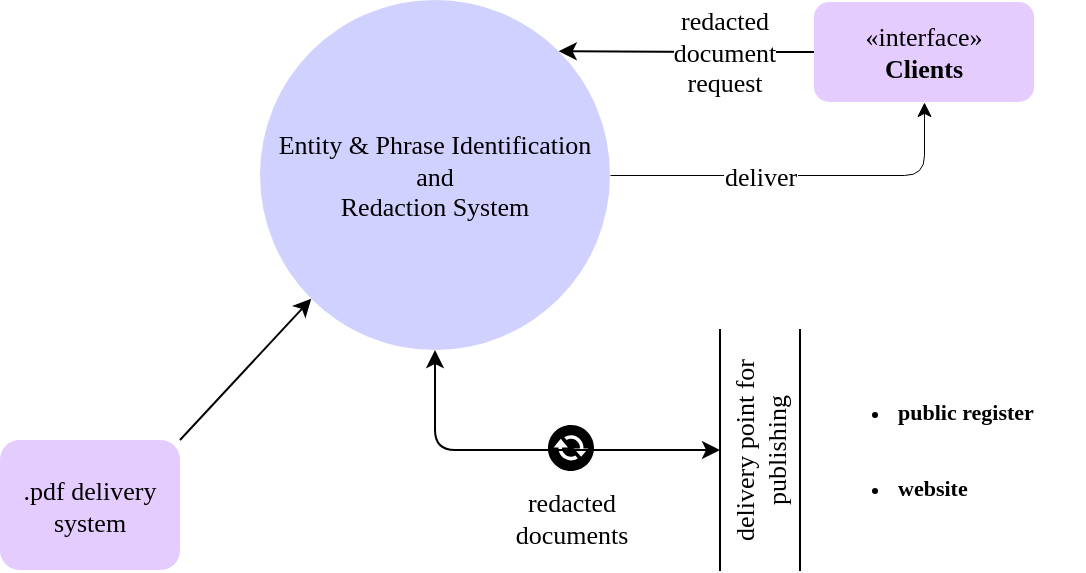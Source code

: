 <mxfile version="22.1.2" type="device" pages="4">
  <diagram id="KTF9QBrRctu0VxLxz5ek" name="context">
    <mxGraphModel dx="1098" dy="699" grid="1" gridSize="10" guides="1" tooltips="1" connect="1" arrows="1" fold="1" page="1" pageScale="1" pageWidth="827" pageHeight="1169" math="0" shadow="0">
      <root>
        <mxCell id="0" />
        <mxCell id="1" parent="0" />
        <mxCell id="zKZKzI_gEkbjiFkiiNMI-8" style="edgeStyle=orthogonalEdgeStyle;rounded=1;orthogonalLoop=1;jettySize=auto;html=1;entryX=0.5;entryY=1;entryDx=0;entryDy=0;strokeWidth=0.5;fontFamily=EB Garamond;fontSize=13;" parent="1" source="zKZKzI_gEkbjiFkiiNMI-1" target="zKZKzI_gEkbjiFkiiNMI-3" edge="1">
          <mxGeometry relative="1" as="geometry" />
        </mxCell>
        <mxCell id="zKZKzI_gEkbjiFkiiNMI-12" value="deliver" style="edgeLabel;html=1;align=center;verticalAlign=middle;resizable=0;points=[];fontFamily=EB Garamond;fontSize=13;" parent="zKZKzI_gEkbjiFkiiNMI-8" vertex="1" connectable="0">
          <mxGeometry x="-0.225" y="1" relative="1" as="geometry">
            <mxPoint y="1" as="offset" />
          </mxGeometry>
        </mxCell>
        <mxCell id="zKZKzI_gEkbjiFkiiNMI-17" style="edgeStyle=orthogonalEdgeStyle;rounded=1;orthogonalLoop=1;jettySize=auto;html=1;entryX=0.5;entryY=1;entryDx=0;entryDy=0;exitX=0.5;exitY=1;exitDx=0;exitDy=0;startArrow=classic;startFill=1;fontFamily=EB Garamond;fontSize=13;" parent="1" source="zKZKzI_gEkbjiFkiiNMI-1" target="zKZKzI_gEkbjiFkiiNMI-16" edge="1">
          <mxGeometry relative="1" as="geometry">
            <Array as="points">
              <mxPoint x="378" y="445" />
            </Array>
          </mxGeometry>
        </mxCell>
        <mxCell id="zKZKzI_gEkbjiFkiiNMI-1" value="Entity &amp; Phrase Identification and&#xa; Redaction System" style="ellipse;aspect=fixed;strokeWidth=2;whiteSpace=wrap;fontFamily=EB Garamond;fontSize=13;labelBackgroundColor=none;fillColor=#6666FF;opacity=30;strokeColor=none;" parent="1" vertex="1">
          <mxGeometry x="290" y="220" width="175" height="175" as="geometry" />
        </mxCell>
        <mxCell id="zKZKzI_gEkbjiFkiiNMI-10" style="rounded=0;orthogonalLoop=1;jettySize=auto;html=1;entryX=0;entryY=1;entryDx=0;entryDy=0;exitX=1;exitY=0;exitDx=0;exitDy=0;fontFamily=EB Garamond;fontSize=13;" parent="1" source="zKZKzI_gEkbjiFkiiNMI-2" target="zKZKzI_gEkbjiFkiiNMI-1" edge="1">
          <mxGeometry relative="1" as="geometry" />
        </mxCell>
        <mxCell id="zKZKzI_gEkbjiFkiiNMI-2" value=".pdf delivery system" style="rounded=1;whiteSpace=wrap;html=1;fontFamily=EB Garamond;fontSize=13;fillColor=#7F00FF;opacity=20;strokeColor=none;" parent="1" vertex="1">
          <mxGeometry x="160" y="440" width="90" height="65" as="geometry" />
        </mxCell>
        <mxCell id="zKZKzI_gEkbjiFkiiNMI-9" style="edgeStyle=orthogonalEdgeStyle;rounded=0;orthogonalLoop=1;jettySize=auto;html=1;entryX=1;entryY=0;entryDx=0;entryDy=0;exitX=0;exitY=0.5;exitDx=0;exitDy=0;fontFamily=EB Garamond;fontSize=13;" parent="1" source="zKZKzI_gEkbjiFkiiNMI-3" target="zKZKzI_gEkbjiFkiiNMI-1" edge="1">
          <mxGeometry relative="1" as="geometry" />
        </mxCell>
        <mxCell id="zKZKzI_gEkbjiFkiiNMI-11" value="redacted&lt;br style=&quot;font-size: 13px;&quot;&gt;document &lt;br style=&quot;font-size: 13px;&quot;&gt;request" style="edgeLabel;html=1;align=center;verticalAlign=middle;resizable=0;points=[];fontFamily=EB Garamond;fontSize=13;" parent="zKZKzI_gEkbjiFkiiNMI-9" vertex="1" connectable="0">
          <mxGeometry x="-0.203" relative="1" as="geometry">
            <mxPoint x="6" as="offset" />
          </mxGeometry>
        </mxCell>
        <mxCell id="zKZKzI_gEkbjiFkiiNMI-3" value="«interface»&lt;br style=&quot;font-size: 13px;&quot;&gt;&lt;b style=&quot;font-size: 13px;&quot;&gt;Clients&lt;/b&gt;" style="html=1;whiteSpace=wrap;rounded=1;fontFamily=EB Garamond;fontSize=13;fillColor=#7F00FF;opacity=20;strokeColor=none;" parent="1" vertex="1">
          <mxGeometry x="567" y="221" width="110" height="50" as="geometry" />
        </mxCell>
        <mxCell id="zKZKzI_gEkbjiFkiiNMI-16" value="delivery point for publishing" style="shape=partialRectangle;whiteSpace=wrap;html=1;left=0;right=0;fillColor=none;direction=south;horizontal=0;fontFamily=EB Garamond;fontSize=13;" parent="1" vertex="1">
          <mxGeometry x="520" y="385" width="40" height="120" as="geometry" />
        </mxCell>
        <mxCell id="zKZKzI_gEkbjiFkiiNMI-19" value="" style="sketch=0;pointerEvents=1;shadow=0;dashed=0;html=1;strokeColor=none;fillColor=#000000;labelPosition=center;verticalLabelPosition=bottom;verticalAlign=top;outlineConnect=0;align=center;shape=mxgraph.office.communications.exchange_active_sync;rotation=0;fontFamily=EB Garamond;fontSize=13;" parent="1" vertex="1">
          <mxGeometry x="434" y="432.5" width="23" height="23" as="geometry" />
        </mxCell>
        <mxCell id="zKZKzI_gEkbjiFkiiNMI-23" value="redacted&lt;br style=&quot;font-size: 13px;&quot;&gt;documents" style="text;html=1;strokeColor=none;fillColor=none;align=center;verticalAlign=middle;whiteSpace=wrap;rounded=0;fontFamily=EB Garamond;fontSize=13;" parent="1" vertex="1">
          <mxGeometry x="415.5" y="464" width="60" height="30" as="geometry" />
        </mxCell>
        <mxCell id="zKZKzI_gEkbjiFkiiNMI-24" value="&lt;ul&gt;&lt;li&gt;public register&lt;/li&gt;&lt;/ul&gt;" style="text;html=1;strokeColor=none;fillColor=none;align=left;verticalAlign=middle;whiteSpace=wrap;rounded=0;fontSize=11;fontFamily=EB Garamond;fontStyle=1;rotation=0;" parent="1" vertex="1">
          <mxGeometry x="567" y="411" width="135" height="30" as="geometry" />
        </mxCell>
        <mxCell id="zKZKzI_gEkbjiFkiiNMI-25" value="&lt;ul&gt;&lt;li&gt;website&lt;/li&gt;&lt;/ul&gt;" style="text;html=1;strokeColor=none;fillColor=none;align=left;verticalAlign=middle;whiteSpace=wrap;rounded=0;fontSize=11;fontFamily=EB Garamond;fontStyle=1;rotation=0;" parent="1" vertex="1">
          <mxGeometry x="567" y="453" width="135" height="21" as="geometry" />
        </mxCell>
      </root>
    </mxGraphModel>
  </diagram>
  <diagram name="deployment goal: operations" id="rUDSr9jZOlhnyCmVF_k-">
    <mxGraphModel dx="1098" dy="699" grid="1" gridSize="10" guides="1" tooltips="1" connect="1" arrows="1" fold="1" page="1" pageScale="1" pageWidth="827" pageHeight="1169" math="0" shadow="0">
      <root>
        <mxCell id="0" />
        <mxCell id="1" parent="0" />
        <mxCell id="WBhWy_cotAbR0cL8tBvL-1" value="scan bucket" style="rounded=1;absoluteArcSize=1;arcSize=14;whiteSpace=wrap;strokeWidth=2;strokeColor=#7F00FF;opacity=70;fontFamily=Asap;fontSource=https%3A%2F%2Ffonts.googleapis.com%2Fcss%3Ffamily%3DAsap;" parent="1" vertex="1">
          <mxGeometry x="303" y="218" width="101" height="34" as="geometry" />
        </mxCell>
        <mxCell id="WBhWy_cotAbR0cL8tBvL-2" value="identify &amp; redact" style="rounded=1;absoluteArcSize=1;arcSize=14;whiteSpace=wrap;strokeWidth=2;strokeColor=#7F00FF;opacity=70;fontFamily=Asap;fontSource=https%3A%2F%2Ffonts.googleapis.com%2Fcss%3Ffamily%3DAsap;" parent="1" vertex="1">
          <mxGeometry x="284" y="312" width="139" height="34" as="geometry" />
        </mxCell>
        <mxCell id="WBhWy_cotAbR0cL8tBvL-3" value="notify Success" style="rounded=1;absoluteArcSize=1;arcSize=14;whiteSpace=wrap;strokeWidth=2;strokeColor=#7F00FF;opacity=70;fontFamily=Asap;fontSource=https%3A%2F%2Ffonts.googleapis.com%2Fcss%3Ffamily%3DAsap;" parent="1" vertex="1">
          <mxGeometry x="219" y="405" width="116" height="34" as="geometry" />
        </mxCell>
        <mxCell id="WBhWy_cotAbR0cL8tBvL-4" value="notify Failure" style="rounded=1;absoluteArcSize=1;arcSize=14;whiteSpace=wrap;strokeWidth=2;strokeColor=#7F00FF;opacity=70;fontFamily=Asap;fontSource=https%3A%2F%2Ffonts.googleapis.com%2Fcss%3Ffamily%3DAsap;" parent="1" vertex="1">
          <mxGeometry x="442" y="405" width="112" height="34" as="geometry" />
        </mxCell>
        <mxCell id="WBhWy_cotAbR0cL8tBvL-6" value="" style="ellipse;shape=endState;fillColor=strokeColor;strokeColor=#7F00FF;opacity=70;fontFamily=Asap;fontSource=https%3A%2F%2Ffonts.googleapis.com%2Fcss%3Ffamily%3DAsap;" parent="1" vertex="1">
          <mxGeometry x="352" y="489" width="14" height="14" as="geometry" />
        </mxCell>
        <mxCell id="WBhWy_cotAbR0cL8tBvL-7" value="" style="curved=1;startArrow=none;;entryX=0.502;entryY=0;rounded=0;strokeColor=#7F00FF;opacity=70;fontFamily=Asap;fontSource=https%3A%2F%2Ffonts.googleapis.com%2Fcss%3Ffamily%3DAsap;" parent="1" source="WBhWy_cotAbR0cL8tBvL-15" target="WBhWy_cotAbR0cL8tBvL-1" edge="1">
          <mxGeometry relative="1" as="geometry">
            <Array as="points" />
            <mxPoint x="354" y="168" as="sourcePoint" />
          </mxGeometry>
        </mxCell>
        <mxCell id="WBhWy_cotAbR0cL8tBvL-8" value="" style="curved=1;startArrow=none;;exitX=0.502;exitY=1;entryX=0.502;entryY=0;rounded=0;strokeColor=#7F00FF;opacity=70;fontFamily=Asap;fontSource=https%3A%2F%2Ffonts.googleapis.com%2Fcss%3Ffamily%3DAsap;" parent="1" source="WBhWy_cotAbR0cL8tBvL-1" target="WBhWy_cotAbR0cL8tBvL-2" edge="1">
          <mxGeometry relative="1" as="geometry">
            <Array as="points" />
          </mxGeometry>
        </mxCell>
        <mxCell id="WBhWy_cotAbR0cL8tBvL-16" value="raw&lt;br&gt;documents" style="edgeLabel;html=1;align=center;verticalAlign=middle;resizable=0;points=[];fontFamily=Asap;fontSource=https%3A%2F%2Ffonts.googleapis.com%2Fcss%3Ffamily%3DAsap;" parent="WBhWy_cotAbR0cL8tBvL-8" vertex="1" connectable="0">
          <mxGeometry x="-0.16" relative="1" as="geometry">
            <mxPoint as="offset" />
          </mxGeometry>
        </mxCell>
        <mxCell id="WBhWy_cotAbR0cL8tBvL-9" value="empty bucket" style="curved=1;startArrow=none;;exitX=0.004;exitY=0.904;entryX=0.278;entryY=0;rounded=0;strokeColor=#7F00FF;opacity=70;fontFamily=Asap;fontSource=https%3A%2F%2Ffonts.googleapis.com%2Fcss%3Ffamily%3DAsap;" parent="1" source="WBhWy_cotAbR0cL8tBvL-1" target="WBhWy_cotAbR0cL8tBvL-3" edge="1">
          <mxGeometry relative="1" as="geometry">
            <Array as="points">
              <mxPoint x="200" y="277" />
              <mxPoint x="200" y="371" />
            </Array>
          </mxGeometry>
        </mxCell>
        <mxCell id="WBhWy_cotAbR0cL8tBvL-10" value="catch" style="curved=1;startArrow=none;;exitX=1.0;exitY=1;entryX=0.44;entryY=0;rounded=0;strokeColor=#7F00FF;opacity=70;fontFamily=Asap;fontSource=https%3A%2F%2Ffonts.googleapis.com%2Fcss%3Ffamily%3DAsap;" parent="1" source="WBhWy_cotAbR0cL8tBvL-1" target="WBhWy_cotAbR0cL8tBvL-4" edge="1">
          <mxGeometry relative="1" as="geometry">
            <Array as="points">
              <mxPoint x="478" y="277" />
              <mxPoint x="478" y="371" />
            </Array>
          </mxGeometry>
        </mxCell>
        <mxCell id="WBhWy_cotAbR0cL8tBvL-11" value="catch" style="curved=1;startArrow=none;;exitX=0.891;exitY=1;entryX=0.558;entryY=0;rounded=0;strokeColor=#7F00FF;opacity=70;fontFamily=Asap;fontSource=https%3A%2F%2Ffonts.googleapis.com%2Fcss%3Ffamily%3DAsap;" parent="1" source="WBhWy_cotAbR0cL8tBvL-2" target="WBhWy_cotAbR0cL8tBvL-4" edge="1">
          <mxGeometry relative="1" as="geometry">
            <Array as="points">
              <mxPoint x="518" y="371" />
            </Array>
          </mxGeometry>
        </mxCell>
        <mxCell id="WBhWy_cotAbR0cL8tBvL-12" value="" style="curved=1;startArrow=none;;exitX=0.502;exitY=1;entryX=0.717;entryY=0;rounded=0;strokeColor=#7F00FF;opacity=70;fontFamily=Asap;fontSource=https%3A%2F%2Ffonts.googleapis.com%2Fcss%3Ffamily%3DAsap;" parent="1" source="WBhWy_cotAbR0cL8tBvL-2" target="WBhWy_cotAbR0cL8tBvL-3" edge="1">
          <mxGeometry relative="1" as="geometry">
            <Array as="points">
              <mxPoint x="354" y="371" />
            </Array>
          </mxGeometry>
        </mxCell>
        <mxCell id="WBhWy_cotAbR0cL8tBvL-13" value="" style="curved=1;startArrow=none;;exitX=0.497;exitY=1;entryX=-0.016;entryY=0.305;rounded=0;strokeColor=#7F00FF;opacity=70;fontFamily=Asap;fontSource=https%3A%2F%2Ffonts.googleapis.com%2Fcss%3Ffamily%3DAsap;" parent="1" source="WBhWy_cotAbR0cL8tBvL-3" target="WBhWy_cotAbR0cL8tBvL-6" edge="1">
          <mxGeometry relative="1" as="geometry">
            <Array as="points">
              <mxPoint x="277" y="464" />
            </Array>
          </mxGeometry>
        </mxCell>
        <mxCell id="WBhWy_cotAbR0cL8tBvL-14" value="" style="curved=1;startArrow=none;;exitX=0.499;exitY=1;entryX=0.984;entryY=0.385;rounded=0;strokeColor=#7F00FF;opacity=70;fontFamily=Asap;fontSource=https%3A%2F%2Ffonts.googleapis.com%2Fcss%3Ffamily%3DAsap;" parent="1" source="WBhWy_cotAbR0cL8tBvL-4" target="WBhWy_cotAbR0cL8tBvL-6" edge="1">
          <mxGeometry relative="1" as="geometry">
            <Array as="points">
              <mxPoint x="498" y="464" />
            </Array>
          </mxGeometry>
        </mxCell>
        <mxCell id="WBhWy_cotAbR0cL8tBvL-15" value="" style="sketch=0;points=[[0,0,0],[0.25,0,0],[0.5,0,0],[0.75,0,0],[1,0,0],[0,1,0],[0.25,1,0],[0.5,1,0],[0.75,1,0],[1,1,0],[0,0.25,0],[0,0.5,0],[0,0.75,0],[1,0.25,0],[1,0.5,0],[1,0.75,0]];outlineConnect=0;fontColor=#232F3E;fillColor=#7F00FF;strokeColor=#FFFFFF;dashed=0;verticalLabelPosition=bottom;verticalAlign=top;align=center;html=1;fontSize=12;fontStyle=0;aspect=fixed;shape=mxgraph.aws4.resourceIcon;resIcon=mxgraph.aws4.eventbridge;rotation=0;opacity=70;fontFamily=Asap;fontSource=https%3A%2F%2Ffonts.googleapis.com%2Fcss%3Ffamily%3DAsap;" parent="1" vertex="1">
          <mxGeometry x="336" y="130" width="35" height="35" as="geometry" />
        </mxCell>
        <mxCell id="WBhWy_cotAbR0cL8tBvL-17" value="start" style="rounded=1;absoluteArcSize=1;arcSize=14;whiteSpace=wrap;strokeWidth=2;fillColor=#000000;strokeColor=none;opacity=85;fontColor=#FFFFFF;fontFamily=Asap;fontSource=https%3A%2F%2Ffonts.googleapis.com%2Fcss%3Ffamily%3DAsap;" parent="1" vertex="1">
          <mxGeometry x="130" y="706" width="49" height="34" as="geometry" />
        </mxCell>
        <mxCell id="WBhWy_cotAbR0cL8tBvL-18" value="identify &amp; redact" style="rounded=1;absoluteArcSize=1;arcSize=14;whiteSpace=wrap;strokeWidth=2;strokeColor=none;fillColor=#000000;opacity=85;fontColor=#FFFFFF;rotation=0;fontFamily=Asap;fontSource=https%3A%2F%2Ffonts.googleapis.com%2Fcss%3Ffamily%3DAsap;" parent="1" vertex="1">
          <mxGeometry x="318" y="656" width="75" height="40" as="geometry" />
        </mxCell>
        <mxCell id="WBhWy_cotAbR0cL8tBvL-23" value="raw&#xa;documents" style="curved=1;startArrow=none;endArrow=block;exitX=1.009;exitY=0.091;entryX=0.006;entryY=0.5;rounded=0;strokeColor=#000000;fontFamily=Asap;fontSource=https%3A%2F%2Ffonts.googleapis.com%2Fcss%3Ffamily%3DAsap;" parent="1" source="WBhWy_cotAbR0cL8tBvL-17" target="WBhWy_cotAbR0cL8tBvL-18" edge="1">
          <mxGeometry relative="1" as="geometry">
            <Array as="points">
              <mxPoint x="244" y="673" />
            </Array>
          </mxGeometry>
        </mxCell>
        <mxCell id="WBhWy_cotAbR0cL8tBvL-24" value="raw&#xa;documents" style="curved=1;startArrow=none;endArrow=block;exitX=1.009;exitY=0.909;entryX=-0.003;entryY=0.5;rounded=0;strokeColor=#000000;fontFamily=Asap;fontSource=https%3A%2F%2Ffonts.googleapis.com%2Fcss%3Ffamily%3DAsap;" parent="1" source="WBhWy_cotAbR0cL8tBvL-17" edge="1">
          <mxGeometry relative="1" as="geometry">
            <Array as="points">
              <mxPoint x="244" y="773" />
            </Array>
            <mxPoint x="308" y="773" as="targetPoint" />
          </mxGeometry>
        </mxCell>
        <mxCell id="WBhWy_cotAbR0cL8tBvL-25" value="scores" style="curved=1;startArrow=none;endArrow=block;exitX=0.961;exitY=0;rounded=0;strokeColor=#000000;fontFamily=Asap;fontSource=https%3A%2F%2Ffonts.googleapis.com%2Fcss%3Ffamily%3DAsap;" parent="1" source="WBhWy_cotAbR0cL8tBvL-18" target="WBhWy_cotAbR0cL8tBvL-30" edge="1">
          <mxGeometry x="-0.035" y="-6" relative="1" as="geometry">
            <Array as="points">
              <mxPoint x="420" y="640" />
              <mxPoint x="451" y="623" />
            </Array>
            <mxPoint x="501" y="623" as="targetPoint" />
            <mxPoint as="offset" />
          </mxGeometry>
        </mxCell>
        <mxCell id="WBhWy_cotAbR0cL8tBvL-26" value="" style="curved=1;startArrow=none;endArrow=block;exitX=0.961;exitY=1;rounded=0;strokeColor=#000000;fontFamily=Asap;fontSource=https%3A%2F%2Ffonts.googleapis.com%2Fcss%3Ffamily%3DAsap;" parent="1" source="WBhWy_cotAbR0cL8tBvL-18" target="WBhWy_cotAbR0cL8tBvL-30" edge="1">
          <mxGeometry relative="1" as="geometry">
            <Array as="points">
              <mxPoint x="451" y="723" />
            </Array>
            <mxPoint x="480" y="724" as="targetPoint" />
          </mxGeometry>
        </mxCell>
        <mxCell id="H8vBxAa7485W7KMSUG5W-1" value="redacted &lt;br&gt;documents" style="edgeLabel;html=1;align=center;verticalAlign=middle;resizable=0;points=[];fontFamily=Asap;fontSource=https%3A%2F%2Ffonts.googleapis.com%2Fcss%3Ffamily%3DAsap;" parent="WBhWy_cotAbR0cL8tBvL-26" vertex="1" connectable="0">
          <mxGeometry x="0.235" y="10" relative="1" as="geometry">
            <mxPoint x="-10" y="2" as="offset" />
          </mxGeometry>
        </mxCell>
        <mxCell id="WBhWy_cotAbR0cL8tBvL-28" value="raw documents &lt;br&gt;bucket" style="sketch=0;outlineConnect=0;fontColor=#232F3E;gradientColor=none;fillColor=#000000;strokeColor=none;dashed=0;verticalLabelPosition=bottom;verticalAlign=top;align=center;html=1;fontSize=12;fontStyle=0;aspect=fixed;pointerEvents=1;shape=mxgraph.aws4.bucket_with_objects;opacity=75;rotation=0;fontFamily=Asap;fontSource=https%3A%2F%2Ffonts.googleapis.com%2Fcss%3Ffamily%3DAsap;" parent="1" vertex="1">
          <mxGeometry x="312" y="750" width="37.5" height="39" as="geometry" />
        </mxCell>
        <mxCell id="WBhWy_cotAbR0cL8tBvL-30" value="redacted documents, &lt;br&gt;scores" style="sketch=0;outlineConnect=0;fontColor=#232F3E;gradientColor=none;fillColor=#000000;strokeColor=none;dashed=0;verticalLabelPosition=middle;verticalAlign=middle;align=left;html=1;fontSize=12;fontStyle=0;aspect=fixed;pointerEvents=1;shape=mxgraph.aws4.bucket_with_objects;opacity=75;rotation=0;labelPosition=right;fontFamily=Asap;fontSource=https%3A%2F%2Ffonts.googleapis.com%2Fcss%3Ffamily%3DAsap;" parent="1" vertex="1">
          <mxGeometry x="512" y="632" width="37.5" height="39" as="geometry" />
        </mxCell>
        <mxCell id="5onwCpueP8UaAHel2E1B-1" value="identify &amp; redact module" style="rounded=1;absoluteArcSize=1;arcSize=14;whiteSpace=wrap;strokeWidth=2;strokeColor=none;opacity=70;fontStyle=1;fontFamily=Asap;fontSource=https%3A%2F%2Ffonts.googleapis.com%2Fcss%3Ffamily%3DAsap;" parent="1" vertex="1">
          <mxGeometry x="120" y="602.5" width="130" height="34" as="geometry" />
        </mxCell>
      </root>
    </mxGraphModel>
  </diagram>
  <diagram id="tJFZrJoiMFNOQ3AnL5O-" name="deployment goal: users">
    <mxGraphModel dx="1098" dy="699" grid="1" gridSize="10" guides="1" tooltips="1" connect="1" arrows="1" fold="1" page="1" pageScale="1" pageWidth="1169" pageHeight="827" math="0" shadow="0">
      <root>
        <mxCell id="0" />
        <mxCell id="1" parent="0" />
        <mxCell id="cQC_K45H2YPlRHVKZdM6-1" value="" style="ellipse;whiteSpace=wrap;html=1;aspect=fixed;fillColor=#990000;strokeColor=#990000;rotation=0;fontFamily=Asap;fontSource=https%3A%2F%2Ffonts.googleapis.com%2Fcss%3Ffamily%3DAsap;" parent="1" vertex="1">
          <mxGeometry x="120" y="197" width="25" height="25" as="geometry" />
        </mxCell>
        <mxCell id="cQC_K45H2YPlRHVKZdM6-7" style="edgeStyle=orthogonalEdgeStyle;rounded=0;orthogonalLoop=1;jettySize=auto;html=1;fontFamily=Asap;fontSource=https%3A%2F%2Ffonts.googleapis.com%2Fcss%3Ffamily%3DAsap;" parent="1" source="cQC_K45H2YPlRHVKZdM6-2" target="cQC_K45H2YPlRHVKZdM6-3" edge="1">
          <mxGeometry relative="1" as="geometry" />
        </mxCell>
        <mxCell id="cQC_K45H2YPlRHVKZdM6-2" value="request a redacted document" style="html=1;dashed=0;whiteSpace=wrap;shape=mxgraph.dfd.start;fillColor=#003366;strokeColor=none;fontColor=#FFFFFF;fontFamily=Asap;fontSize=11;fontStyle=0;opacity=90;fontSource=https%3A%2F%2Ffonts.googleapis.com%2Fcss%3Ffamily%3DAsap;" parent="1" vertex="1">
          <mxGeometry x="213" y="186.35" width="110" height="46.3" as="geometry" />
        </mxCell>
        <mxCell id="cQC_K45H2YPlRHVKZdM6-3" value="exists" style="shape=rhombus;html=1;dashed=0;whiteSpace=wrap;perimeter=rhombusPerimeter;fontFamily=Asap;fontSource=https%3A%2F%2Ffonts.googleapis.com%2Fcss%3Ffamily%3DAsap;fontSize=10;fillColor=#007FFF;strokeColor=none;rounded=1;opacity=70;fontColor=#1A1A1A;fontStyle=0" parent="1" vertex="1">
          <mxGeometry x="384" y="184.5" width="60" height="50" as="geometry" />
        </mxCell>
        <mxCell id="cQC_K45H2YPlRHVKZdM6-12" style="edgeStyle=orthogonalEdgeStyle;rounded=0;orthogonalLoop=1;jettySize=auto;html=1;entryX=0.5;entryY=0;entryDx=0;entryDy=0;fontFamily=Asap;fontSource=https%3A%2F%2Ffonts.googleapis.com%2Fcss%3Ffamily%3DAsap;" parent="1" source="cQC_K45H2YPlRHVKZdM6-4" target="cQC_K45H2YPlRHVKZdM6-10" edge="1">
          <mxGeometry relative="1" as="geometry" />
        </mxCell>
        <mxCell id="cQC_K45H2YPlRHVKZdM6-4" value="view" style="html=1;dashed=0;whiteSpace=wrap;shape=mxgraph.dfd.start;fillColor=#003366;strokeColor=none;fontColor=#FFFFFF;fontFamily=Asap;fontSize=11;fontStyle=0;opacity=90;fontSource=https%3A%2F%2Ffonts.googleapis.com%2Fcss%3Ffamily%3DAsap;" parent="1" vertex="1">
          <mxGeometry x="520" y="186.35" width="110" height="46.3" as="geometry" />
        </mxCell>
        <mxCell id="cQC_K45H2YPlRHVKZdM6-5" style="edgeStyle=orthogonalEdgeStyle;rounded=1;orthogonalLoop=1;jettySize=auto;html=1;entryX=0.5;entryY=0.5;entryDx=0;entryDy=23.15;entryPerimeter=0;exitX=0.5;exitY=1;exitDx=0;exitDy=0;fontFamily=Asap;fontSource=https%3A%2F%2Ffonts.googleapis.com%2Fcss%3Ffamily%3DAsap;" parent="1" source="cQC_K45H2YPlRHVKZdM6-3" target="cQC_K45H2YPlRHVKZdM6-2" edge="1">
          <mxGeometry relative="1" as="geometry">
            <Array as="points">
              <mxPoint x="414" y="270" />
              <mxPoint x="268" y="270" />
            </Array>
          </mxGeometry>
        </mxCell>
        <mxCell id="cQC_K45H2YPlRHVKZdM6-9" value="NO" style="edgeLabel;html=1;align=center;verticalAlign=middle;resizable=0;points=[];spacingBottom=5;fontFamily=Asap;fontSource=https%3A%2F%2Ffonts.googleapis.com%2Fcss%3Ffamily%3DAsap;" parent="cQC_K45H2YPlRHVKZdM6-5" vertex="1" connectable="0">
          <mxGeometry x="0.028" y="2" relative="1" as="geometry">
            <mxPoint as="offset" />
          </mxGeometry>
        </mxCell>
        <mxCell id="cQC_K45H2YPlRHVKZdM6-6" style="edgeStyle=orthogonalEdgeStyle;rounded=0;orthogonalLoop=1;jettySize=auto;html=1;entryX=0;entryY=0.5;entryDx=0;entryDy=0;entryPerimeter=0;fontFamily=Asap;fontSource=https%3A%2F%2Ffonts.googleapis.com%2Fcss%3Ffamily%3DAsap;" parent="1" source="cQC_K45H2YPlRHVKZdM6-1" target="cQC_K45H2YPlRHVKZdM6-2" edge="1">
          <mxGeometry relative="1" as="geometry" />
        </mxCell>
        <mxCell id="cQC_K45H2YPlRHVKZdM6-8" style="edgeStyle=orthogonalEdgeStyle;rounded=0;orthogonalLoop=1;jettySize=auto;html=1;entryX=0;entryY=0.5;entryDx=0;entryDy=0;entryPerimeter=0;fontFamily=Asap;fontSource=https%3A%2F%2Ffonts.googleapis.com%2Fcss%3Ffamily%3DAsap;" parent="1" source="cQC_K45H2YPlRHVKZdM6-3" target="cQC_K45H2YPlRHVKZdM6-4" edge="1">
          <mxGeometry relative="1" as="geometry" />
        </mxCell>
        <mxCell id="cQC_K45H2YPlRHVKZdM6-15" style="edgeStyle=orthogonalEdgeStyle;rounded=1;orthogonalLoop=1;jettySize=auto;html=1;entryX=0.5;entryY=0;entryDx=0;entryDy=0;fontFamily=Asap;fontSource=https%3A%2F%2Ffonts.googleapis.com%2Fcss%3Ffamily%3DAsap;" parent="1" source="cQC_K45H2YPlRHVKZdM6-10" target="cQC_K45H2YPlRHVKZdM6-14" edge="1">
          <mxGeometry relative="1" as="geometry" />
        </mxCell>
        <mxCell id="cQC_K45H2YPlRHVKZdM6-16" value="NO" style="edgeLabel;html=1;align=center;verticalAlign=middle;resizable=0;points=[];fontFamily=Asap;fontSource=https%3A%2F%2Ffonts.googleapis.com%2Fcss%3Ffamily%3DAsap;" parent="cQC_K45H2YPlRHVKZdM6-15" vertex="1" connectable="0">
          <mxGeometry x="-0.161" y="1" relative="1" as="geometry">
            <mxPoint as="offset" />
          </mxGeometry>
        </mxCell>
        <mxCell id="cQC_K45H2YPlRHVKZdM6-10" value="missed entities" style="shape=rhombus;html=1;dashed=0;whiteSpace=wrap;perimeter=rhombusPerimeter;fontFamily=Asap;fontSource=https%3A%2F%2Ffonts.googleapis.com%2Fcss%3Ffamily%3DAsap;fontSize=10;fillColor=#007FFF;strokeColor=none;rounded=1;opacity=70;fontColor=#1A1A1A;fontStyle=0" parent="1" vertex="1">
          <mxGeometry x="545" y="280" width="60" height="50" as="geometry" />
        </mxCell>
        <mxCell id="cQC_K45H2YPlRHVKZdM6-19" style="edgeStyle=orthogonalEdgeStyle;rounded=0;orthogonalLoop=1;jettySize=auto;html=1;entryX=0;entryY=0.5;entryDx=0;entryDy=0;fontFamily=Asap;fontSource=https%3A%2F%2Ffonts.googleapis.com%2Fcss%3Ffamily%3DAsap;" parent="1" source="cQC_K45H2YPlRHVKZdM6-11" target="cQC_K45H2YPlRHVKZdM6-14" edge="1">
          <mxGeometry relative="1" as="geometry" />
        </mxCell>
        <mxCell id="cQC_K45H2YPlRHVKZdM6-26" style="edgeStyle=orthogonalEdgeStyle;rounded=0;orthogonalLoop=1;jettySize=auto;html=1;entryX=1;entryY=0.5;entryDx=0;entryDy=0;fontFamily=Asap;fontSource=https%3A%2F%2Ffonts.googleapis.com%2Fcss%3Ffamily%3DAsap;" parent="1" source="cQC_K45H2YPlRHVKZdM6-11" target="cQC_K45H2YPlRHVKZdM6-25" edge="1">
          <mxGeometry relative="1" as="geometry" />
        </mxCell>
        <mxCell id="cQC_K45H2YPlRHVKZdM6-11" value="annotate missed enities" style="html=1;dashed=0;whiteSpace=wrap;shape=mxgraph.dfd.start;fillColor=#003366;strokeColor=none;fontColor=#FFFFFF;fontFamily=Asap;fontSize=11;fontStyle=0;opacity=90;fontSource=https%3A%2F%2Ffonts.googleapis.com%2Fcss%3Ffamily%3DAsap;" parent="1" vertex="1">
          <mxGeometry x="356" y="400" width="110" height="46.3" as="geometry" />
        </mxCell>
        <mxCell id="cQC_K45H2YPlRHVKZdM6-13" value="download" style="html=1;dashed=0;whiteSpace=wrap;shape=mxgraph.dfd.start;fillColor=#003366;strokeColor=none;fontColor=#FFFFFF;fontFamily=Asap;fontSize=11;fontStyle=0;opacity=90;fontSource=https%3A%2F%2Ffonts.googleapis.com%2Fcss%3Ffamily%3DAsap;" parent="1" vertex="1">
          <mxGeometry x="693" y="399.85" width="110" height="46.3" as="geometry" />
        </mxCell>
        <mxCell id="cQC_K45H2YPlRHVKZdM6-23" style="edgeStyle=orthogonalEdgeStyle;rounded=0;orthogonalLoop=1;jettySize=auto;html=1;entryX=0.5;entryY=0;entryDx=0;entryDy=0;fontFamily=Asap;fontSource=https%3A%2F%2Ffonts.googleapis.com%2Fcss%3Ffamily%3DAsap;" parent="1" source="cQC_K45H2YPlRHVKZdM6-14" target="cQC_K45H2YPlRHVKZdM6-20" edge="1">
          <mxGeometry relative="1" as="geometry" />
        </mxCell>
        <mxCell id="cQC_K45H2YPlRHVKZdM6-24" value="NO" style="edgeLabel;html=1;align=center;verticalAlign=middle;resizable=0;points=[];fontFamily=Asap;fontSource=https%3A%2F%2Ffonts.googleapis.com%2Fcss%3Ffamily%3DAsap;" parent="cQC_K45H2YPlRHVKZdM6-23" vertex="1" connectable="0">
          <mxGeometry x="-0.043" relative="1" as="geometry">
            <mxPoint as="offset" />
          </mxGeometry>
        </mxCell>
        <mxCell id="cQC_K45H2YPlRHVKZdM6-14" value="download" style="shape=rhombus;html=1;dashed=0;whiteSpace=wrap;perimeter=rhombusPerimeter;fontFamily=Asap;fontSource=https%3A%2F%2Ffonts.googleapis.com%2Fcss%3Ffamily%3DAsap;fontSize=10;fillColor=#007FFF;strokeColor=none;rounded=1;opacity=70;fontColor=#1A1A1A;fontStyle=0" parent="1" vertex="1">
          <mxGeometry x="545" y="398" width="60" height="50" as="geometry" />
        </mxCell>
        <mxCell id="cQC_K45H2YPlRHVKZdM6-17" style="edgeStyle=orthogonalEdgeStyle;rounded=1;orthogonalLoop=1;jettySize=auto;html=1;entryX=0.5;entryY=0.5;entryDx=0;entryDy=-23.15;entryPerimeter=0;fontFamily=Asap;fontSource=https%3A%2F%2Ffonts.googleapis.com%2Fcss%3Ffamily%3DAsap;" parent="1" source="cQC_K45H2YPlRHVKZdM6-10" target="cQC_K45H2YPlRHVKZdM6-11" edge="1">
          <mxGeometry relative="1" as="geometry" />
        </mxCell>
        <mxCell id="cQC_K45H2YPlRHVKZdM6-18" value="YES" style="edgeLabel;html=1;align=center;verticalAlign=middle;resizable=0;points=[];fontFamily=Asap;fontSource=https%3A%2F%2Ffonts.googleapis.com%2Fcss%3Ffamily%3DAsap;" parent="cQC_K45H2YPlRHVKZdM6-17" vertex="1" connectable="0">
          <mxGeometry x="-0.086" y="-2" relative="1" as="geometry">
            <mxPoint x="42" as="offset" />
          </mxGeometry>
        </mxCell>
        <mxCell id="cQC_K45H2YPlRHVKZdM6-28" style="edgeStyle=orthogonalEdgeStyle;rounded=1;orthogonalLoop=1;jettySize=auto;html=1;entryX=0.5;entryY=1;entryDx=0;entryDy=0;startArrow=blockThin;startFill=1;endArrow=none;endFill=0;fontFamily=Asap;fontSource=https%3A%2F%2Ffonts.googleapis.com%2Fcss%3Ffamily%3DAsap;" parent="1" source="cQC_K45H2YPlRHVKZdM6-20" target="cQC_K45H2YPlRHVKZdM6-25" edge="1">
          <mxGeometry relative="1" as="geometry" />
        </mxCell>
        <mxCell id="cQC_K45H2YPlRHVKZdM6-20" value="" style="ellipse;html=1;shape=endState;fillColor=#000000;strokeColor=#ff0000;fontFamily=Asap;fontSource=https%3A%2F%2Ffonts.googleapis.com%2Fcss%3Ffamily%3DAsap;" parent="1" vertex="1">
          <mxGeometry x="560" y="540" width="30" height="30" as="geometry" />
        </mxCell>
        <mxCell id="cQC_K45H2YPlRHVKZdM6-21" style="edgeStyle=orthogonalEdgeStyle;rounded=0;orthogonalLoop=1;jettySize=auto;html=1;entryX=0;entryY=0.5;entryDx=0;entryDy=0;entryPerimeter=0;fontFamily=Asap;fontSource=https%3A%2F%2Ffonts.googleapis.com%2Fcss%3Ffamily%3DAsap;" parent="1" source="cQC_K45H2YPlRHVKZdM6-14" target="cQC_K45H2YPlRHVKZdM6-13" edge="1">
          <mxGeometry relative="1" as="geometry" />
        </mxCell>
        <mxCell id="cQC_K45H2YPlRHVKZdM6-22" value="YES" style="edgeLabel;html=1;align=center;verticalAlign=middle;resizable=0;points=[];fontFamily=Asap;fontSource=https%3A%2F%2Ffonts.googleapis.com%2Fcss%3Ffamily%3DAsap;" parent="cQC_K45H2YPlRHVKZdM6-21" vertex="1" connectable="0">
          <mxGeometry x="-0.182" relative="1" as="geometry">
            <mxPoint as="offset" />
          </mxGeometry>
        </mxCell>
        <UserObject label="For drift monitoring analytics &amp;amp; model re-training" tooltip="The storage point of corrected text." id="cQC_K45H2YPlRHVKZdM6-25">
          <mxCell style="html=1;dashed=0;whiteSpace=wrap;shape=partialRectangle;right=0;left=0;labelPosition=center;verticalLabelPosition=top;align=center;verticalAlign=bottom;fontFamily=Asap;fontSource=https%3A%2F%2Ffonts.googleapis.com%2Fcss%3Ffamily%3DAsap;" parent="1" vertex="1">
            <mxGeometry x="150" y="408" width="120" height="30" as="geometry" />
          </mxCell>
        </UserObject>
      </root>
    </mxGraphModel>
  </diagram>
  <diagram id="oF4xcMqd4X1yN7-4cKWM" name="stakeholders">
    <mxGraphModel dx="1098" dy="699" grid="1" gridSize="10" guides="1" tooltips="1" connect="1" arrows="1" fold="1" page="1" pageScale="1" pageWidth="827" pageHeight="1169" math="1" shadow="0">
      <root>
        <mxCell id="0" />
        <mxCell id="1" parent="0" />
        <mxCell id="8pmGW6R0fHlC_bboMxEK-7" style="edgeStyle=orthogonalEdgeStyle;rounded=0;orthogonalLoop=1;jettySize=auto;html=1;startArrow=oval;startFill=1;endArrow=oval;endFill=1;targetPerimeterSpacing=5;sourcePerimeterSpacing=5;" parent="1" source="Q7B6RgU_TGF_vGClOU6p-1" edge="1">
          <mxGeometry relative="1" as="geometry">
            <mxPoint x="329.5" y="560" as="targetPoint" />
          </mxGeometry>
        </mxCell>
        <mxCell id="Q7B6RgU_TGF_vGClOU6p-1" value="Data Owner" style="ellipse;whiteSpace=wrap;html=1;aspect=fixed;fontFamily=Palatino;fontSize=11;fillColor=#000000;strokeColor=none;rotation=0;labelPosition=center;verticalLabelPosition=bottom;align=center;verticalAlign=top;opacity=90;fontSource=https%3A%2F%2Ffonts.googleapis.com%2Fcss%3Ffamily%3DPalatino;fontStyle=1" parent="1" vertex="1">
          <mxGeometry x="312" y="640" width="35" height="35" as="geometry" />
        </mxCell>
        <mxCell id="TKZPX1PbekTz_IihO2r--3" style="rounded=0;orthogonalLoop=1;jettySize=auto;html=1;endArrow=oval;endFill=1;startArrow=oval;startFill=1;sourcePerimeterSpacing=5;targetPerimeterSpacing=5;opacity=60;" parent="1" source="Q7B6RgU_TGF_vGClOU6p-2" edge="1">
          <mxGeometry relative="1" as="geometry">
            <mxPoint x="560" y="430" as="targetPoint" />
          </mxGeometry>
        </mxCell>
        <UserObject label="Cloud Platform Service" tooltip="Must be aware of developments that involve (a) confidential &amp; sensitive data, (b) externally facing services." id="Q7B6RgU_TGF_vGClOU6p-2">
          <mxCell style="ellipse;whiteSpace=wrap;html=1;aspect=fixed;fontFamily=Palatino;fontSize=11;fillColor=#4D4D4D;strokeColor=none;rotation=0;labelPosition=right;verticalLabelPosition=middle;align=left;verticalAlign=middle;fontSource=https%3A%2F%2Ffonts.googleapis.com%2Fcss%3Ffamily%3DPalatino;fontStyle=1;opacity=60;" parent="1" vertex="1">
            <mxGeometry x="640" y="350" width="35" height="35" as="geometry" />
          </mxCell>
        </UserObject>
        <mxCell id="TKZPX1PbekTz_IihO2r--2" style="edgeStyle=orthogonalEdgeStyle;rounded=0;orthogonalLoop=1;jettySize=auto;html=1;entryX=1;entryY=0.5;entryDx=0;entryDy=0;endArrow=oval;endFill=1;startArrow=oval;startFill=1;targetPerimeterSpacing=5;sourcePerimeterSpacing=5;jumpStyle=none;endSize=6;opacity=60;" parent="1" source="Q7B6RgU_TGF_vGClOU6p-3" edge="1">
          <mxGeometry relative="1" as="geometry">
            <mxPoint x="567" y="435" as="targetPoint" />
          </mxGeometry>
        </mxCell>
        <UserObject label="Cloud Platform Account Owner" tooltip="Interacts with the cloud platform service team, and has a good understanding of the agency&#39;s cloud platform tools." id="Q7B6RgU_TGF_vGClOU6p-3">
          <mxCell style="ellipse;whiteSpace=wrap;html=1;aspect=fixed;fontFamily=Palatino;fontSize=11;fillColor=#4D4D4D;strokeColor=none;rotation=0;labelPosition=center;verticalLabelPosition=bottom;align=center;verticalAlign=top;fontSource=https%3A%2F%2Ffonts.googleapis.com%2Fcss%3Ffamily%3DPalatino;fontStyle=1;opacity=60;" parent="1" vertex="1">
            <mxGeometry x="657" y="417.5" width="35" height="35" as="geometry" />
          </mxCell>
        </UserObject>
        <mxCell id="TKZPX1PbekTz_IihO2r--5" style="rounded=0;orthogonalLoop=1;jettySize=auto;html=1;endArrow=oval;endFill=1;startArrow=oval;startFill=1;sourcePerimeterSpacing=5;targetPerimeterSpacing=5;opacity=60;" parent="1" source="Q7B6RgU_TGF_vGClOU6p-4" edge="1">
          <mxGeometry relative="1" as="geometry">
            <mxPoint x="560" y="420" as="targetPoint" />
            <Array as="points">
              <mxPoint x="570" y="390" />
            </Array>
          </mxGeometry>
        </mxCell>
        <mxCell id="Q7B6RgU_TGF_vGClOU6p-4" value="iTECS" style="ellipse;whiteSpace=wrap;html=1;aspect=fixed;fontFamily=Palatino;fontSize=11;fillColor=#4D4D4D;strokeColor=none;rotation=0;labelPosition=right;verticalLabelPosition=middle;align=left;verticalAlign=middle;fontSource=https%3A%2F%2Ffonts.googleapis.com%2Fcss%3Ffamily%3DPalatino;fontStyle=1;opacity=60;" parent="1" vertex="1">
          <mxGeometry x="570" y="305" width="35" height="35" as="geometry" />
        </mxCell>
        <mxCell id="8pmGW6R0fHlC_bboMxEK-1" style="rounded=0;orthogonalLoop=1;jettySize=auto;html=1;endArrow=oval;endFill=1;startArrow=oval;startFill=1;targetPerimeterSpacing=5;sourcePerimeterSpacing=5;" parent="1" source="Q7B6RgU_TGF_vGClOU6p-5" edge="1">
          <mxGeometry relative="1" as="geometry">
            <mxPoint x="310" y="530" as="targetPoint" />
          </mxGeometry>
        </mxCell>
        <mxCell id="Q7B6RgU_TGF_vGClOU6p-5" value="Conservancy, Domain Experts" style="ellipse;whiteSpace=wrap;html=1;aspect=fixed;fontFamily=Palatino;fontSize=11;fillColor=#000000;strokeColor=none;rotation=0;labelPosition=left;verticalLabelPosition=middle;align=right;verticalAlign=middle;opacity=90;fontSource=https%3A%2F%2Ffonts.googleapis.com%2Fcss%3Ffamily%3DPalatino;fontStyle=1" parent="1" vertex="1">
          <mxGeometry x="227" y="463" width="35" height="35" as="geometry" />
        </mxCell>
        <mxCell id="8pmGW6R0fHlC_bboMxEK-12" style="rounded=0;orthogonalLoop=1;jettySize=auto;html=1;strokeColor=#330000;opacity=60;startArrow=oval;startFill=1;endArrow=oval;endFill=1;targetPerimeterSpacing=5;sourcePerimeterSpacing=5;" parent="1" source="Q7B6RgU_TGF_vGClOU6p-6" edge="1">
          <mxGeometry relative="1" as="geometry">
            <mxPoint x="530" y="590" as="targetPoint" />
          </mxGeometry>
        </mxCell>
        <mxCell id="Q7B6RgU_TGF_vGClOU6p-6" value="Data Scientists" style="ellipse;whiteSpace=wrap;html=1;aspect=fixed;fontFamily=Palatino;fontSize=11;fillColor=#330000;strokeColor=none;rotation=0;labelPosition=center;verticalLabelPosition=bottom;align=center;verticalAlign=top;opacity=60;fontSource=https%3A%2F%2Ffonts.googleapis.com%2Fcss%3Ffamily%3DPalatino;fontStyle=1" parent="1" vertex="1">
          <mxGeometry x="535" y="655" width="35" height="35" as="geometry" />
        </mxCell>
        <mxCell id="8pmGW6R0fHlC_bboMxEK-16" style="edgeStyle=orthogonalEdgeStyle;rounded=0;orthogonalLoop=1;jettySize=auto;html=1;strokeColor=#330000;opacity=60;startArrow=oval;startFill=1;endArrow=oval;endFill=1;targetPerimeterSpacing=5;sourcePerimeterSpacing=5;" parent="1" source="Q7B6RgU_TGF_vGClOU6p-7" edge="1">
          <mxGeometry relative="1" as="geometry">
            <mxPoint x="550" y="557.5" as="targetPoint" />
          </mxGeometry>
        </mxCell>
        <mxCell id="Q7B6RgU_TGF_vGClOU6p-7" value="Data Engineers" style="ellipse;whiteSpace=wrap;html=1;aspect=fixed;fontFamily=Palatino;fontSize=11;fillColor=#330000;strokeColor=none;rotation=0;labelPosition=right;verticalLabelPosition=middle;align=left;verticalAlign=middle;opacity=60;fontSource=https%3A%2F%2Ffonts.googleapis.com%2Fcss%3Ffamily%3DPalatino;fontStyle=1" parent="1" vertex="1">
          <mxGeometry x="605" y="540" width="35" height="35" as="geometry" />
        </mxCell>
        <mxCell id="8pmGW6R0fHlC_bboMxEK-13" style="rounded=0;orthogonalLoop=1;jettySize=auto;html=1;strokeColor=#330000;opacity=60;startArrow=oval;startFill=1;endArrow=oval;endFill=1;targetPerimeterSpacing=5;sourcePerimeterSpacing=5;" parent="1" source="Q7B6RgU_TGF_vGClOU6p-8" edge="1">
          <mxGeometry relative="1" as="geometry">
            <mxPoint x="550" y="570" as="targetPoint" />
          </mxGeometry>
        </mxCell>
        <mxCell id="Q7B6RgU_TGF_vGClOU6p-8" value="Machine Learning Engineer" style="ellipse;whiteSpace=wrap;html=1;aspect=fixed;fontFamily=Palatino;fontSize=11;fillColor=#330000;strokeColor=none;rotation=0;labelPosition=right;verticalLabelPosition=middle;align=left;verticalAlign=middle;opacity=60;fontSource=https%3A%2F%2Ffonts.googleapis.com%2Fcss%3Ffamily%3DPalatino;fontStyle=1" parent="1" vertex="1">
          <mxGeometry x="622" y="585" width="35" height="35" as="geometry" />
        </mxCell>
        <mxCell id="8pmGW6R0fHlC_bboMxEK-14" style="rounded=0;orthogonalLoop=1;jettySize=auto;html=1;strokeColor=#330000;opacity=60;startArrow=oval;startFill=1;endArrow=oval;endFill=1;targetPerimeterSpacing=5;sourcePerimeterSpacing=5;" parent="1" source="Q7B6RgU_TGF_vGClOU6p-9" edge="1">
          <mxGeometry relative="1" as="geometry">
            <mxPoint x="540" y="580" as="targetPoint" />
          </mxGeometry>
        </mxCell>
        <mxCell id="Q7B6RgU_TGF_vGClOU6p-9" value="Software Engineer" style="ellipse;whiteSpace=wrap;html=1;aspect=fixed;fontFamily=Palatino;fontSize=11;fillColor=#330000;strokeColor=none;rotation=0;labelPosition=right;verticalLabelPosition=middle;align=left;verticalAlign=middle;opacity=60;fontSource=https%3A%2F%2Ffonts.googleapis.com%2Fcss%3Ffamily%3DPalatino;fontStyle=1" parent="1" vertex="1">
          <mxGeometry x="590" y="640" width="35" height="35" as="geometry" />
        </mxCell>
        <mxCell id="8pmGW6R0fHlC_bboMxEK-11" style="rounded=0;orthogonalLoop=1;jettySize=auto;html=1;strokeColor=#330000;opacity=60;startArrow=oval;startFill=1;endArrow=oval;endFill=1;targetPerimeterSpacing=5;sourcePerimeterSpacing=5;" parent="1" source="Q7B6RgU_TGF_vGClOU6p-10" edge="1">
          <mxGeometry relative="1" as="geometry">
            <mxPoint x="510" y="580" as="targetPoint" />
          </mxGeometry>
        </mxCell>
        <mxCell id="Q7B6RgU_TGF_vGClOU6p-10" value="User Interface Designer" style="ellipse;whiteSpace=wrap;html=1;aspect=fixed;fontFamily=Palatino;fontSize=11;fillColor=#330000;strokeColor=none;rotation=0;labelPosition=left;verticalLabelPosition=middle;align=right;verticalAlign=middle;opacity=60;fontSource=https%3A%2F%2Ffonts.googleapis.com%2Fcss%3Ffamily%3DPalatino;fontStyle=1" parent="1" vertex="1">
          <mxGeometry x="440" y="640" width="35" height="35" as="geometry" />
        </mxCell>
        <mxCell id="TKZPX1PbekTz_IihO2r--8" style="rounded=0;orthogonalLoop=1;jettySize=auto;html=1;strokeColor=#336600;endArrow=oval;endFill=1;startArrow=oval;startFill=1;targetPerimeterSpacing=5;sourcePerimeterSpacing=5;" parent="1" edge="1">
          <mxGeometry relative="1" as="geometry">
            <mxPoint x="319" y="351" as="targetPoint" />
            <mxPoint x="254.975" y="306.342" as="sourcePoint" />
          </mxGeometry>
        </mxCell>
        <mxCell id="Q7B6RgU_TGF_vGClOU6p-11" value="Cyber Security" style="ellipse;whiteSpace=wrap;html=1;aspect=fixed;fontFamily=Palatino;fontSize=11;fillColor=#336600;strokeColor=none;rotation=0;labelPosition=center;verticalLabelPosition=top;align=center;verticalAlign=bottom;opacity=40;fontSource=https%3A%2F%2Ffonts.googleapis.com%2Fcss%3Ffamily%3DPalatino;fontStyle=1" parent="1" vertex="1">
          <mxGeometry x="220" y="275" width="35" height="35" as="geometry" />
        </mxCell>
        <mxCell id="TKZPX1PbekTz_IihO2r--7" style="rounded=0;orthogonalLoop=1;jettySize=auto;html=1;strokeColor=#336600;endArrow=oval;endFill=1;startArrow=oval;startFill=1;targetPerimeterSpacing=5;sourcePerimeterSpacing=5;" parent="1" source="Q7B6RgU_TGF_vGClOU6p-12" edge="1">
          <mxGeometry relative="1" as="geometry">
            <mxPoint x="328" y="343" as="targetPoint" />
          </mxGeometry>
        </mxCell>
        <mxCell id="Q7B6RgU_TGF_vGClOU6p-12" value="Programme Management Office" style="ellipse;whiteSpace=wrap;html=1;aspect=fixed;fontFamily=Palatino;fontSize=11;fillColor=#336600;strokeColor=none;rotation=0;labelPosition=center;verticalLabelPosition=top;align=center;verticalAlign=bottom;opacity=40;fontSource=https%3A%2F%2Ffonts.googleapis.com%2Fcss%3Ffamily%3DPalatino;fontStyle=1" parent="1" vertex="1">
          <mxGeometry x="310" y="243" width="35" height="35" as="geometry" />
        </mxCell>
        <mxCell id="Q7B6RgU_TGF_vGClOU6p-13" value="AGENCY" style="ellipse;whiteSpace=wrap;html=1;aspect=fixed;fillColor=#000000;strokeColor=none;rotation=0;fontFamily=Palatino;fontSource=https%3A%2F%2Ffonts.googleapis.com%2Fcss%3Ffamily%3DPalatino;fontSize=11;fontStyle=1;fontColor=#FFFFFF;opacity=90;" parent="1" vertex="1">
          <mxGeometry x="360" y="400" width="125" height="125" as="geometry" />
        </mxCell>
        <mxCell id="TKZPX1PbekTz_IihO2r--6" value="" style="endArrow=oval;html=1;rounded=0;endFill=1;startArrow=oval;startFill=1;opacity=60;" parent="1" edge="1">
          <mxGeometry width="50" height="50" relative="1" as="geometry">
            <mxPoint x="502" y="466" as="sourcePoint" />
            <mxPoint x="552" y="436" as="targetPoint" />
          </mxGeometry>
        </mxCell>
        <mxCell id="TKZPX1PbekTz_IihO2r--9" value="" style="endArrow=oval;html=1;rounded=0;strokeColor=#336600;endFill=1;startArrow=oval;startFill=1;" parent="1" edge="1">
          <mxGeometry width="50" height="50" relative="1" as="geometry">
            <mxPoint x="330" y="360" as="sourcePoint" />
            <mxPoint x="380" y="400" as="targetPoint" />
          </mxGeometry>
        </mxCell>
        <mxCell id="8pmGW6R0fHlC_bboMxEK-9" style="rounded=0;orthogonalLoop=1;jettySize=auto;html=1;startArrow=oval;startFill=1;endArrow=oval;endFill=1;targetPerimeterSpacing=5;sourcePerimeterSpacing=5;" parent="1" source="kbxycjaBl3437tTKjh9N-1" edge="1">
          <mxGeometry relative="1" as="geometry">
            <mxPoint x="300" y="550" as="targetPoint" />
          </mxGeometry>
        </mxCell>
        <mxCell id="kbxycjaBl3437tTKjh9N-1" value="Sponsor" style="ellipse;whiteSpace=wrap;html=1;aspect=fixed;fontFamily=Palatino;fontSize=11;fillColor=#000000;strokeColor=none;rotation=0;labelPosition=left;verticalLabelPosition=middle;align=right;verticalAlign=middle;opacity=90;fontSource=https%3A%2F%2Ffonts.googleapis.com%2Fcss%3Ffamily%3DPalatino;fontStyle=1" parent="1" vertex="1">
          <mxGeometry x="160" y="510" width="35" height="35" as="geometry" />
        </mxCell>
        <mxCell id="8pmGW6R0fHlC_bboMxEK-5" style="rounded=0;orthogonalLoop=1;jettySize=auto;html=1;startArrow=oval;startFill=1;endArrow=oval;endFill=1;targetPerimeterSpacing=5;sourcePerimeterSpacing=5;" parent="1" source="kbxycjaBl3437tTKjh9N-2" edge="1">
          <mxGeometry relative="1" as="geometry">
            <mxPoint x="300" y="560" as="targetPoint" />
          </mxGeometry>
        </mxCell>
        <mxCell id="kbxycjaBl3437tTKjh9N-2" value="Project Lead" style="ellipse;whiteSpace=wrap;html=1;aspect=fixed;fontFamily=Palatino;fontSize=11;fillColor=#000000;strokeColor=none;rotation=0;labelPosition=left;verticalLabelPosition=middle;align=right;verticalAlign=middle;opacity=90;fontSource=https%3A%2F%2Ffonts.googleapis.com%2Fcss%3Ffamily%3DPalatino;fontStyle=1" parent="1" vertex="1">
          <mxGeometry x="192" y="595" width="35" height="35" as="geometry" />
        </mxCell>
        <mxCell id="8pmGW6R0fHlC_bboMxEK-4" style="rounded=0;orthogonalLoop=1;jettySize=auto;html=1;startArrow=oval;startFill=1;endArrow=oval;endFill=1;targetPerimeterSpacing=5;sourcePerimeterSpacing=5;" parent="1" source="kbxycjaBl3437tTKjh9N-3" edge="1">
          <mxGeometry relative="1" as="geometry">
            <mxPoint x="310" y="560" as="targetPoint" />
          </mxGeometry>
        </mxCell>
        <mxCell id="kbxycjaBl3437tTKjh9N-3" value="Project Manager" style="ellipse;whiteSpace=wrap;html=1;aspect=fixed;fontFamily=Palatino;fontSize=11;fillColor=#000000;strokeColor=none;rotation=0;labelPosition=center;verticalLabelPosition=bottom;align=center;verticalAlign=top;opacity=90;fontSource=https%3A%2F%2Ffonts.googleapis.com%2Fcss%3Ffamily%3DPalatino;fontStyle=1" parent="1" vertex="1">
          <mxGeometry x="240" y="630" width="35" height="35" as="geometry" />
        </mxCell>
        <mxCell id="8pmGW6R0fHlC_bboMxEK-15" style="rounded=0;orthogonalLoop=1;jettySize=auto;html=1;strokeColor=#330000;opacity=60;startArrow=oval;startFill=1;endArrow=oval;endFill=1;targetPerimeterSpacing=5;sourcePerimeterSpacing=5;" parent="1" source="kbxycjaBl3437tTKjh9N-4" edge="1">
          <mxGeometry relative="1" as="geometry">
            <mxPoint x="520" y="590" as="targetPoint" />
          </mxGeometry>
        </mxCell>
        <mxCell id="kbxycjaBl3437tTKjh9N-4" value="Business Analyst" style="ellipse;whiteSpace=wrap;html=1;aspect=fixed;fontFamily=Palatino;fontSize=11;fillColor=#330000;strokeColor=none;rotation=0;labelPosition=center;verticalLabelPosition=bottom;align=center;verticalAlign=top;opacity=60;fontSource=https://fonts.googleapis.com/css?family=Palatino;fontStyle=1" parent="1" vertex="1">
          <mxGeometry x="480" y="675" width="35" height="35" as="geometry" />
        </mxCell>
        <mxCell id="nBMUmGFG9ByVrtnKKQpd-2" style="rounded=0;orthogonalLoop=1;jettySize=auto;html=1;endArrow=oval;endFill=1;startArrow=oval;startFill=1;targetPerimeterSpacing=5;sourcePerimeterSpacing=5;strokeColor=#336600;" parent="1" source="nBMUmGFG9ByVrtnKKQpd-1" edge="1">
          <mxGeometry relative="1" as="geometry">
            <mxPoint x="340" y="350" as="targetPoint" />
          </mxGeometry>
        </mxCell>
        <mxCell id="nBMUmGFG9ByVrtnKKQpd-1" value="Corporate Risk" style="ellipse;whiteSpace=wrap;html=1;aspect=fixed;fontFamily=Palatino;fontSize=11;fillColor=#336600;strokeColor=none;rotation=0;labelPosition=center;verticalLabelPosition=top;align=center;verticalAlign=bottom;opacity=40;fontSource=https%3A%2F%2Ffonts.googleapis.com%2Fcss%3Ffamily%3DPalatino;fontStyle=1" parent="1" vertex="1">
          <mxGeometry x="379" y="270" width="35" height="35" as="geometry" />
        </mxCell>
        <mxCell id="4I5yrnyTTQWgajMs6GWP-1" value="Stakeholders\(^{+}\) Network Sketch (plausible)" style="text;html=1;strokeColor=none;fillColor=none;align=left;verticalAlign=middle;whiteSpace=wrap;rounded=0;fontFamily=Palatino;fontSource=https%3A%2F%2Ffonts.googleapis.com%2Fcss%3Ffamily%3DPalatino;fontSize=18;fontStyle=1" parent="1" vertex="1">
          <mxGeometry x="80" y="40" width="280" height="30" as="geometry" />
        </mxCell>
        <mxCell id="8pmGW6R0fHlC_bboMxEK-10" value="" style="endArrow=oval;html=1;rounded=0;startArrow=oval;startFill=1;endFill=1;" parent="1" edge="1">
          <mxGeometry width="50" height="50" relative="1" as="geometry">
            <mxPoint x="323" y="545" as="sourcePoint" />
            <mxPoint x="370" y="510" as="targetPoint" />
          </mxGeometry>
        </mxCell>
        <mxCell id="8pmGW6R0fHlC_bboMxEK-17" value="" style="endArrow=oval;html=1;rounded=0;startArrow=oval;startFill=1;endFill=1;targetPerimeterSpacing=5;sourcePerimeterSpacing=5;strokeColor=#330000;opacity=60;" parent="1" edge="1">
          <mxGeometry width="50" height="50" relative="1" as="geometry">
            <mxPoint x="485" y="518" as="sourcePoint" />
            <mxPoint x="525" y="568" as="targetPoint" />
          </mxGeometry>
        </mxCell>
      </root>
    </mxGraphModel>
  </diagram>
</mxfile>
